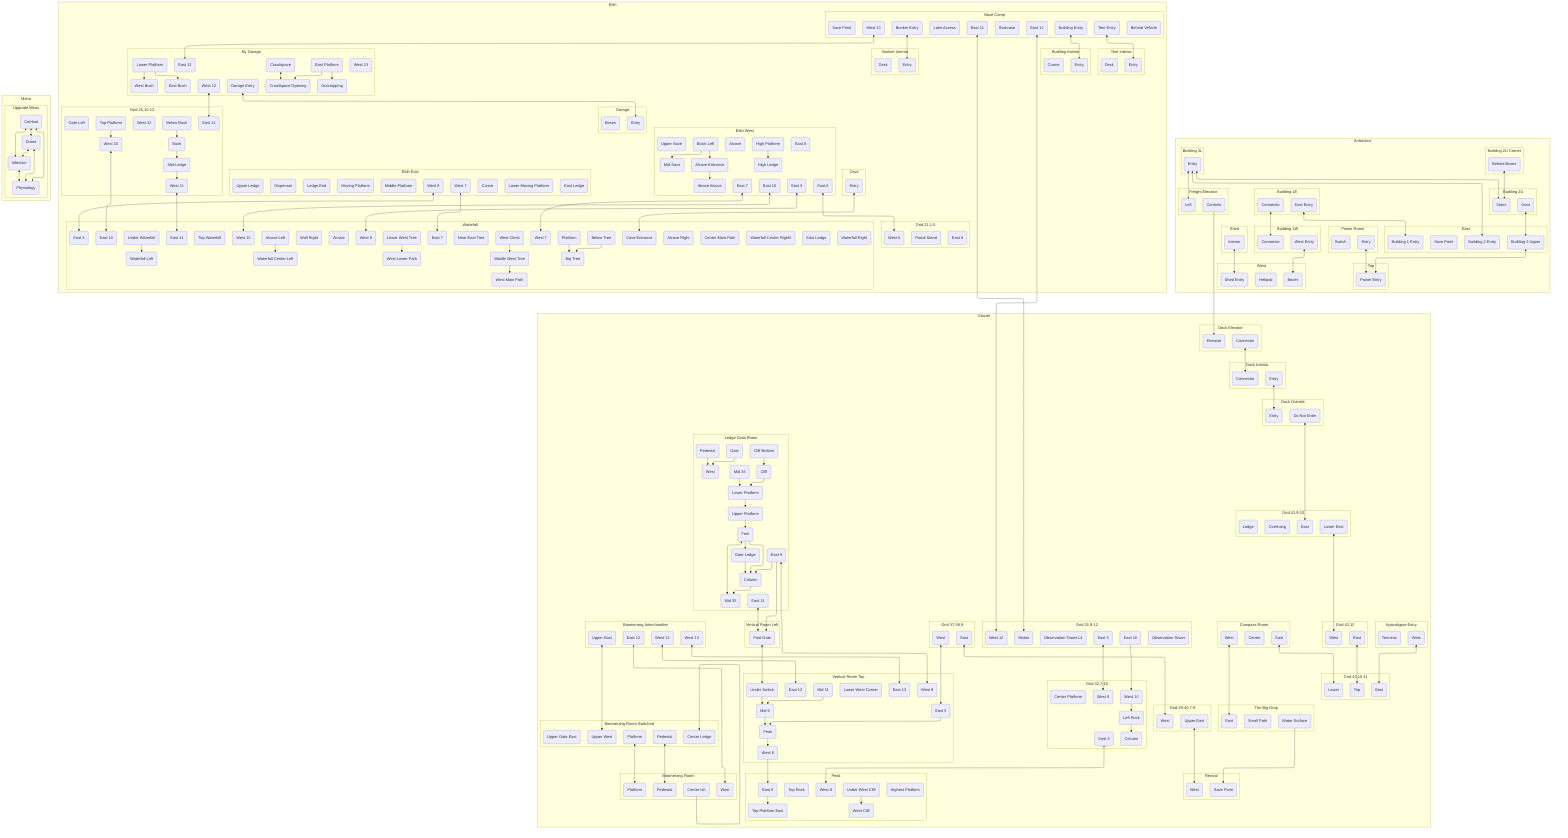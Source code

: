 %%{init: {"flowchart": {"deterministicIds": true, "defaultRenderer": "elk"}}}%%
graph TB

subgraph Antarctica
    subgraph Antarctica__West[West]
        Antarctica__West__Helipad(Helipad);
        Antarctica__West__Shed_Entry(Shed Entry);
        Antarctica__West__Boxes(Boxes);
    end
    subgraph Antarctica__Shed[Shed]
        Antarctica__Shed__Interior(Interior);
    end
    subgraph Antarctica__Building_1W[Building 1W]
        Antarctica__Building_1W__West_Entry(West Entry);
        Antarctica__Building_1W__Connector(Connector);
    end
    subgraph Antarctica__Building_1E[Building 1E]
        Antarctica__Building_1E__Connector(Connector);
        Antarctica__Building_1E__East_Entry(East Entry);
    end
    subgraph Antarctica__East[East]
        Antarctica__East__Building_1_Entry(Building 1 Entry);
        Antarctica__East__Save_Point(Save Point);
        Antarctica__East__Building_2_Entry(Building 2 Entry);
        Antarctica__East__Building_2_Upper(Building 2 Upper);
    end
    subgraph Antarctica__Building_2L[Building 2L]
        Antarctica__Building_2L__Entry(Entry);
    end
    subgraph Antarctica__Building_2U[Building 2U]
        Antarctica__Building_2U__Stairs(Stairs);
        Antarctica__Building_2U__Door(Door);
    end
    subgraph Antarctica__Building_2U_Corner[Building 2U Corner]
        Antarctica__Building_2U_Corner__Behind_Boxes(Behind Boxes);
    end
    subgraph Antarctica__Top[Top]
        Antarctica__Top__Power_Entry(Power Entry);
    end
    subgraph Antarctica__Power_Room[Power Room]
        Antarctica__Power_Room__Entry(Entry);
        Antarctica__Power_Room__Switch(Switch);
    end
    subgraph Antarctica__Freight_Elevator[Freight Elevator]
        Antarctica__Freight_Elevator__Left(Left);
        Antarctica__Freight_Elevator__Controls(Controls);
    end
end
subgraph Ebih
    subgraph Ebih__Base_Camp[Base Camp]
        Ebih__Base_Camp__East_11(East 11);
        Ebih__Base_Camp__East_12(East 12);
        Ebih__Base_Camp__Staircase(Staircase);
        Ebih__Base_Camp__Save_Point(Save Point);
        Ebih__Base_Camp__Bunker_Entry(Bunker Entry);
        Ebih__Base_Camp__Lake_Access(Lake Access);
        Ebih__Base_Camp__Behind_Vehicle(Behind Vehicle);
        Ebih__Base_Camp__Building_Entry(Building Entry);
        Ebih__Base_Camp__Tent_Entry(Tent Entry);
        Ebih__Base_Camp__West_13(West 13);
    end
    subgraph Ebih__Bunker_Interior[Bunker Interior]
        Ebih__Bunker_Interior__Entry(Entry);
        Ebih__Bunker_Interior__Desk(Desk);
    end
    subgraph Ebih__Building_Interior[Building Interior]
        Ebih__Building_Interior__Entry(Entry);
        Ebih__Building_Interior__Corner(Corner);
    end
    subgraph Ebih__Tent_Interior[Tent Interior]
        Ebih__Tent_Interior__Entry(Entry);
        Ebih__Tent_Interior__Desk(Desk);
    end
    subgraph Ebih__By_Garage[By Garage]
        Ebih__By_Garage__East_13(East 13);
        Ebih__By_Garage__East_Platform(East Platform);
        Ebih__By_Garage__Crawlspace_Opening(Crawlspace Opening);
        Ebih__By_Garage__Crawlspace(Crawlspace);
        Ebih__By_Garage__Outcropping(Outcropping);
        Ebih__By_Garage__East_Bush(East Bush);
        Ebih__By_Garage__Lower_Platform(Lower Platform);
        Ebih__By_Garage__West_Bush(West Bush);
        Ebih__By_Garage__West_12(West 12);
        Ebih__By_Garage__West_13(West 13);
        Ebih__By_Garage__Garage_Entry(Garage Entry);
    end
    subgraph Ebih__Garage[Garage]
        Ebih__Garage__Entry(Entry);
        Ebih__Garage__Boxes(Boxes);
    end
    subgraph Ebih__Grid_25_10_12[Grid 25,10-12]
        Ebih__Grid_25_10_12__East_12(East 12);
        Ebih__Grid_25_10_12__Bush(Bush);
        Ebih__Grid_25_10_12__West_12(West 12);
        Ebih__Grid_25_10_12__Below_Bush(Below Bush);
        Ebih__Grid_25_10_12__Mid_Ledge(Mid-Ledge);
        Ebih__Grid_25_10_12__Gate_Left(Gate Left);
        Ebih__Grid_25_10_12__Top_Platform(Top Platform);
        Ebih__Grid_25_10_12__West_11(West 11);
        Ebih__Grid_25_10_12__West_10(West 10);
    end
    subgraph Ebih__Waterfall[Waterfall]
        Ebih__Waterfall__East_10(East 10);
        Ebih__Waterfall__East_Ledge(East Ledge);
        Ebih__Waterfall__East_11(East 11);
        Ebih__Waterfall__Near_East_Tree(Near East Tree);
        Ebih__Waterfall__Waterfall_Right(Waterfall Right);
        Ebih__Waterfall__Alcove_Right(Alcove Right);
        Ebih__Waterfall__Waterfall_Center_Right5(Waterfall Center Right5);
        Ebih__Waterfall__Waterfall_Center_Left(Waterfall Center Left);
        Ebih__Waterfall__Alcove_Left(Alcove Left);
        Ebih__Waterfall__Alcove(Alcove);
        Ebih__Waterfall__Under_Waterfall(Under Waterfall);
        Ebih__Waterfall__Waterfall_Left(Waterfall Left);
        Ebih__Waterfall__Wall_Right(Wall Right);
        Ebih__Waterfall__Lower_West_Tree(Lower West Tree);
        Ebih__Waterfall__West_Lower_Path(West Lower Path);
        Ebih__Waterfall__West_10(West 10);
        Ebih__Waterfall__West_9(West 9);
        Ebih__Waterfall__West_Climb(West Climb);
        Ebih__Waterfall__Middle_West_Tree(Middle West Tree);
        Ebih__Waterfall__West_Main_Path(West Main Path);
        Ebih__Waterfall__Cave_Entrance(Cave Entrance);
        Ebih__Waterfall__Center_Main_Path(Center Main Path);
        Ebih__Waterfall__Big_Tree(Big Tree);
        Ebih__Waterfall__Below_Tree(Below Tree);
        Ebih__Waterfall__Platform(Platform);
        Ebih__Waterfall__East_8(East 8);
        Ebih__Waterfall__East_7(East 7);
        Ebih__Waterfall__Top_Waterfall(Top Waterfall);
        Ebih__Waterfall__West_7(West 7);
    end
    subgraph Ebih__Ebih_West[Ebih West]
        Ebih__Ebih_West__East_10(East 10);
        Ebih__Ebih_West__Mid_Save(Mid Save);
        Ebih__Ebih_West__Alcove_Entrance(Alcove Entrance);
        Ebih__Ebih_West__Alcove(Alcove);
        Ebih__Ebih_West__Above_Alcove(Above Alcove);
        Ebih__Ebih_West__East_9(East 9);
        Ebih__Ebih_West__Block_Left(Block Left);
        Ebih__Ebih_West__East_7(East 7);
        Ebih__Ebih_West__Upper_Save(Upper Save);
        Ebih__Ebih_West__High_Platform(High Platform);
        Ebih__Ebih_West__High_Ledge(High Ledge);
        Ebih__Ebih_West__East_6(East 6);
        Ebih__Ebih_West__East_8(East 8);
    end
    subgraph Ebih__Cave[Cave]
        Ebih__Cave__Entry(Entry);
    end
    subgraph Ebih__Ebih_East[Ebih East]
        Ebih__Ebih_East__West_8(West 8);
        Ebih__Ebih_East__Moving_Platform(Moving Platform);
        Ebih__Ebih_East__Ledge_End(Ledge End);
        Ebih__Ebih_East__Lower_Moving_Platform(Lower Moving Platform);
        Ebih__Ebih_East__Corner(Corner);
        Ebih__Ebih_East__Dispenser(Dispenser);
        Ebih__Ebih_East__East_Ledge(East Ledge);
        Ebih__Ebih_East__Middle_Platform(Middle Platform);
        Ebih__Ebih_East__Upper_Ledge(Upper Ledge);
        Ebih__Ebih_East__West_7(West 7);
    end
    subgraph Ebih__Grid_21_1_5[Grid 21,1-5]
        Ebih__Grid_21_1_5__West_6(West 6);
        Ebih__Grid_21_1_5__Portal_Stand(Portal Stand);
        Ebih__Grid_21_1_5__East_6(East 6);
    end
end
subgraph Glacier
    subgraph Glacier__Dock_Elevator[Dock Elevator]
        Glacier__Dock_Elevator__Elevator(Elevator);
        Glacier__Dock_Elevator__Connector(Connector);
    end
    subgraph Glacier__Dock_Interior[Dock Interior]
        Glacier__Dock_Interior__Connector(Connector);
        Glacier__Dock_Interior__Entry(Entry);
    end
    subgraph Glacier__Dock_Outside[Dock Outside]
        Glacier__Dock_Outside__Entry(Entry);
        Glacier__Dock_Outside__Do_Not_Enter(Do Not Enter);
    end
    subgraph Glacier__Grid_41_9_10[Grid 41,9-10]
        Glacier__Grid_41_9_10__East(East);
        Glacier__Grid_41_9_10__Overhang(Overhang);
        Glacier__Grid_41_9_10__Ledge(Ledge);
        Glacier__Grid_41_9_10__Lower_East(Lower East);
    end
    subgraph Glacier__Grid_42_10[Grid 42,10]
        Glacier__Grid_42_10__West(West);
        Glacier__Grid_42_10__East(East);
    end
    subgraph Glacier__Grid_43_10_11[Grid 43,10-11]
        Glacier__Grid_43_10_11__Top(Top);
        Glacier__Grid_43_10_11__East(East);
        Glacier__Grid_43_10_11__Lower(Lower);
    end
    subgraph Glacier__Compass_Room[Compass Room]
        Glacier__Compass_Room__East(East);
        Glacier__Compass_Room__Center(Center);
        Glacier__Compass_Room__West(West);
    end
    subgraph Glacier__The_Big_Drop[The Big Drop]
        Glacier__The_Big_Drop__East(East);
        Glacier__The_Big_Drop__Small_Path(Small Path);
        Glacier__The_Big_Drop__Water_Surface(Water Surface);
    end
    subgraph Glacier__Revival[Revival]
        Glacier__Revival__Save_Point(Save Point);
        Glacier__Revival__West(West);
    end
    subgraph Glacier__Grid_39_40_7_9[Grid 39-40,7-9]
        Glacier__Grid_39_40_7_9__Upper_East(Upper East);
        Glacier__Grid_39_40_7_9__West(West);
    end
    subgraph Glacier__Grid_37_38_9[Grid 37-38,9]
        Glacier__Grid_37_38_9__East(East);
        Glacier__Grid_37_38_9__West(West);
    end
    subgraph Glacier__Vertical_Room_Top[Vertical Room Top]
        Glacier__Vertical_Room_Top__East_9(East 9);
        Glacier__Vertical_Room_Top__West_9(West 9);
        Glacier__Vertical_Room_Top__Mid_9(Mid 9);
        Glacier__Vertical_Room_Top__Mid_11(Mid 11);
        Glacier__Vertical_Room_Top__Under_Switch(Under Switch);
        Glacier__Vertical_Room_Top__Peak(Peak);
        Glacier__Vertical_Room_Top__West_8(West 8);
        Glacier__Vertical_Room_Top__East_12(East 12);
        Glacier__Vertical_Room_Top__Lower_West_Corner(Lower West Corner);
        Glacier__Vertical_Room_Top__East_13(East 13);
    end
    subgraph Glacier__Vertical_Room_Left[Vertical Room Left]
        Glacier__Vertical_Room_Left__Past_Gate(Past Gate);
    end
    subgraph Glacier__Boomerang_Antechamber[Boomerang Antechamber]
        Glacier__Boomerang_Antechamber__West_13(West 13);
        Glacier__Boomerang_Antechamber__East_12(East 12);
        Glacier__Boomerang_Antechamber__Upper_East(Upper East);
        Glacier__Boomerang_Antechamber__West_12(West 12);
    end
    subgraph Glacier__Boomerang_Room[Boomerang Room]
        Glacier__Boomerang_Room__West(West);
        Glacier__Boomerang_Room__Platform(Platform);
        Glacier__Boomerang_Room__Center_ish(Center-ish);
        Glacier__Boomerang_Room__Pedestal(Pedestal);
    end
    subgraph Glacier__Boomerang_Room_Switched[Boomerang Room Switched]
        Glacier__Boomerang_Room_Switched__Pedestal(Pedestal);
        Glacier__Boomerang_Room_Switched__Upper_Gate_East(Upper Gate East);
        Glacier__Boomerang_Room_Switched__Center_Ledge(Center Ledge);
        Glacier__Boomerang_Room_Switched__Platform(Platform);
        Glacier__Boomerang_Room_Switched__Upper_West(Upper West);
    end
    subgraph Glacier__Ledge_Grab_Room[Ledge Grab Room]
        Glacier__Ledge_Grab_Room__East_9(East 9);
        Glacier__Ledge_Grab_Room__Column(Column);
        Glacier__Ledge_Grab_Room__Gate_Ledge(Gate Ledge);
        Glacier__Ledge_Grab_Room__East_11(East 11);
        Glacier__Ledge_Grab_Room__Mid_35(Mid 35);
        Glacier__Ledge_Grab_Room__Mid_34(Mid 34);
        Glacier__Ledge_Grab_Room__Cliff(Cliff);
        Glacier__Ledge_Grab_Room__Cliff_Bottom(Cliff Bottom);
        Glacier__Ledge_Grab_Room__Pedestal(Pedestal);
        Glacier__Ledge_Grab_Room__Gate(Gate);
        Glacier__Ledge_Grab_Room__West(West);
        Glacier__Ledge_Grab_Room__Lower_Platform(Lower Platform);
        Glacier__Ledge_Grab_Room__Upper_Platform(Upper Platform);
        Glacier__Ledge_Grab_Room__Fork(Fork);
    end
    subgraph Glacier__Peak[Peak]
        Glacier__Peak__East_8(East 8);
        Glacier__Peak__Top_Platform_East(Top Platform East);
        Glacier__Peak__Top_Rock(Top Rock);
        Glacier__Peak__Highest_Platform(Highest Platform);
        Glacier__Peak__West_Cliff(West Cliff);
        Glacier__Peak__Under_West_Cliff(Under West Cliff);
        Glacier__Peak__West_8(West 8);
    end
    subgraph Glacier__Grid_32_7_10[Grid 32,7-10]
        Glacier__Grid_32_7_10__East_8(East 8);
        Glacier__Grid_32_7_10__Center_Platform(Center Platform);
        Glacier__Grid_32_7_10__Column(Column);
        Glacier__Grid_32_7_10__Left_Rock(Left Rock);
        Glacier__Grid_32_7_10__West_9(West 9);
        Glacier__Grid_32_7_10__West_10(West 10);
    end
    subgraph Glacier__Grid_31_9_12[Grid 31,9-12]
        Glacier__Grid_31_9_12__East_9(East 9);
        Glacier__Grid_31_9_12__East_10(East 10);
        Glacier__Grid_31_9_12__Observation_Tower(Observation Tower);
        Glacier__Grid_31_9_12__Observation_Tower_L4(Observation Tower L4);
        Glacier__Grid_31_9_12__West_12(West 12);
        Glacier__Grid_31_9_12__Midair(Midair);
    end
    subgraph Glacier__Apocalypse_Entry[Apocalypse Entry]
        Glacier__Apocalypse_Entry__West(West);
        Glacier__Apocalypse_Entry__Terminal(Terminal);
    end
end
subgraph Menu
    subgraph Menu__Upgrade_Menu[Upgrade Menu]
        Menu__Upgrade_Menu__Physiology(Physiology);
        Menu__Upgrade_Menu__Combat(Combat);
        Menu__Upgrade_Menu__Infection(Infection);
        Menu__Upgrade_Menu__Drone(Drone);
    end
end
Antarctica ~~~ Glacier
Ebih ~~~ Glacier
Antarctica__Building_1E__Connector <--> Antarctica__Building_1W__Connector
Antarctica__Building_1E__East_Entry <--> Antarctica__East__Building_1_Entry
Antarctica__Building_1W__West_Entry <--> Antarctica__West__Boxes
Antarctica__Building_2L__Entry <--> Antarctica__Building_2U__Stairs
Antarctica__Building_2L__Entry <--> Antarctica__East__Building_2_Entry
Antarctica__Building_2L__Entry <--> Antarctica__Freight_Elevator__Left
Antarctica__Building_2U_Corner__Behind_Boxes <--> Antarctica__Building_2U__Stairs
Antarctica__Building_2U__Door <--> Antarctica__East__Building_2_Upper
Antarctica__East__Building_2_Upper <--> Antarctica__Top__Power_Entry
Antarctica__Freight_Elevator__Controls --> Glacier__Dock_Elevator__Elevator
Antarctica__Power_Room__Entry <--> Antarctica__Top__Power_Entry
Antarctica__Shed__Interior <--> Antarctica__West__Shed_Entry
Ebih__Base_Camp__Building_Entry <--> Ebih__Building_Interior__Entry
Ebih__Base_Camp__Bunker_Entry <--> Ebih__Bunker_Interior__Entry
Ebih__Base_Camp__East_11 <--> Glacier__Grid_31_9_12__Midair
Ebih__Base_Camp__East_12 <--> Glacier__Grid_31_9_12__West_12
Ebih__Base_Camp__Tent_Entry <--> Ebih__Tent_Interior__Entry
Ebih__Base_Camp__West_13 <--> Ebih__By_Garage__East_13
Ebih__By_Garage__Crawlspace <--> Ebih__By_Garage__Crawlspace_Opening
Ebih__By_Garage__East_Platform --> Ebih__By_Garage__Crawlspace_Opening
Ebih__By_Garage__East_Platform --> Ebih__By_Garage__Outcropping
Ebih__By_Garage__Garage_Entry <--> Ebih__Garage__Entry
Ebih__By_Garage__Lower_Platform --> Ebih__By_Garage__East_Bush
Ebih__By_Garage__Lower_Platform --> Ebih__By_Garage__West_Bush
Ebih__By_Garage__West_12 <--> Ebih__Grid_25_10_12__East_12
Ebih__Cave__Entry <--> Ebih__Waterfall__Cave_Entrance
Ebih__Ebih_East__West_7 <--> Ebih__Waterfall__East_7
Ebih__Ebih_East__West_8 <--> Ebih__Waterfall__East_8
Ebih__Ebih_West__Alcove_Entrance --> Ebih__Ebih_West__Above_Alcove
Ebih__Ebih_West__Block_Left --> Ebih__Ebih_West__Alcove_Entrance
Ebih__Ebih_West__Block_Left --> Ebih__Ebih_West__Mid_Save
Ebih__Ebih_West__East_10 <--> Ebih__Waterfall__West_10
Ebih__Ebih_West__East_6 <--> Ebih__Grid_21_1_5__West_6
Ebih__Ebih_West__East_7 <--> Ebih__Waterfall__West_7
Ebih__Ebih_West__East_9 <--> Ebih__Waterfall__West_9
Ebih__Ebih_West__High_Platform --> Ebih__Ebih_West__High_Ledge
Ebih__Grid_25_10_12__Below_Bush --> Ebih__Grid_25_10_12__Bush
Ebih__Grid_25_10_12__Bush --> Ebih__Grid_25_10_12__Mid_Ledge
Ebih__Grid_25_10_12__Mid_Ledge --> Ebih__Grid_25_10_12__West_11
Ebih__Grid_25_10_12__Top_Platform --> Ebih__Grid_25_10_12__West_10
Ebih__Grid_25_10_12__West_10 <--> Ebih__Waterfall__East_10
Ebih__Grid_25_10_12__West_11 <--> Ebih__Waterfall__East_11
Ebih__Waterfall__Alcove_Left --> Ebih__Waterfall__Waterfall_Center_Left
Ebih__Waterfall__Below_Tree --> Ebih__Waterfall__Big_Tree
Ebih__Waterfall__Lower_West_Tree --> Ebih__Waterfall__West_Lower_Path
Ebih__Waterfall__Middle_West_Tree --> Ebih__Waterfall__West_Main_Path
Ebih__Waterfall__Platform --> Ebih__Waterfall__Big_Tree
Ebih__Waterfall__Under_Waterfall --> Ebih__Waterfall__Waterfall_Left
Ebih__Waterfall__West_Climb --> Ebih__Waterfall__Middle_West_Tree
Glacier__Apocalypse_Entry__West <--> Glacier__Grid_43_10_11__East
Glacier__Boomerang_Antechamber__East_12 <--> Glacier__Boomerang_Room__West
Glacier__Boomerang_Antechamber__Upper_East <--> Glacier__Boomerang_Room_Switched__Upper_West
Glacier__Boomerang_Antechamber__West_12 <--> Glacier__Vertical_Room_Top__East_12
Glacier__Boomerang_Antechamber__West_13 <--> Glacier__Vertical_Room_Top__East_13
Glacier__Boomerang_Room_Switched__Pedestal <--> Glacier__Boomerang_Room__Pedestal
Glacier__Boomerang_Room_Switched__Platform <--> Glacier__Boomerang_Room__Platform
Glacier__Boomerang_Room__Center_ish --> Glacier__Boomerang_Room_Switched__Center_Ledge
Glacier__Compass_Room__East <--> Glacier__Grid_43_10_11__Lower
Glacier__Compass_Room__West <--> Glacier__The_Big_Drop__East
Glacier__Dock_Elevator__Connector <--> Glacier__Dock_Interior__Connector
Glacier__Dock_Interior__Entry <--> Glacier__Dock_Outside__Entry
Glacier__Dock_Outside__Do_Not_Enter <--> Glacier__Grid_41_9_10__East
Glacier__Grid_31_9_12__East_10 --> Glacier__Grid_32_7_10__West_10
Glacier__Grid_31_9_12__East_9 <--> Glacier__Grid_32_7_10__West_9
Glacier__Grid_32_7_10__East_8 <--> Glacier__Peak__West_8
Glacier__Grid_32_7_10__Left_Rock --> Glacier__Grid_32_7_10__Column
Glacier__Grid_32_7_10__West_10 --> Glacier__Grid_32_7_10__Left_Rock
Glacier__Grid_37_38_9__East <--> Glacier__Grid_39_40_7_9__West
Glacier__Grid_37_38_9__West <--> Glacier__Vertical_Room_Top__East_9
Glacier__Grid_39_40_7_9__Upper_East <--> Glacier__Revival__West
Glacier__Grid_41_9_10__Lower_East <--> Glacier__Grid_42_10__West
Glacier__Grid_42_10__East <--> Glacier__Grid_43_10_11__Top
Glacier__Ledge_Grab_Room__Cliff --> Glacier__Ledge_Grab_Room__Lower_Platform
Glacier__Ledge_Grab_Room__Cliff_Bottom --> Glacier__Ledge_Grab_Room__Cliff
Glacier__Ledge_Grab_Room__Column --> Glacier__Ledge_Grab_Room__Mid_35
Glacier__Ledge_Grab_Room__East_11 <--> Glacier__Vertical_Room_Left__Past_Gate
Glacier__Ledge_Grab_Room__East_9 --> Glacier__Ledge_Grab_Room__Column
Glacier__Ledge_Grab_Room__East_9 --> Glacier__Vertical_Room_Left__Past_Gate
Glacier__Ledge_Grab_Room__East_9 <--> Glacier__Vertical_Room_Top__West_9
Glacier__Ledge_Grab_Room__Fork --> Glacier__Ledge_Grab_Room__Column
Glacier__Ledge_Grab_Room__Fork --> Glacier__Ledge_Grab_Room__Gate_Ledge
Glacier__Ledge_Grab_Room__Fork <--> Glacier__Ledge_Grab_Room__Mid_35
Glacier__Ledge_Grab_Room__Gate --> Glacier__Ledge_Grab_Room__West
Glacier__Ledge_Grab_Room__Gate_Ledge --> Glacier__Ledge_Grab_Room__Column
Glacier__Ledge_Grab_Room__Lower_Platform --> Glacier__Ledge_Grab_Room__Upper_Platform
Glacier__Ledge_Grab_Room__Mid_34 --> Glacier__Ledge_Grab_Room__Lower_Platform
Glacier__Ledge_Grab_Room__Pedestal --> Glacier__Ledge_Grab_Room__West
Glacier__Ledge_Grab_Room__Upper_Platform --> Glacier__Ledge_Grab_Room__Fork
Glacier__Peak__East_8 --> Glacier__Peak__Top_Platform_East
Glacier__Peak__Under_West_Cliff --> Glacier__Peak__West_Cliff
Glacier__The_Big_Drop__Water_Surface --> Glacier__Revival__Save_Point
Glacier__Vertical_Room_Left__Past_Gate <--> Glacier__Vertical_Room_Top__Under_Switch
Glacier__Vertical_Room_Top__East_9 --> Glacier__Vertical_Room_Top__Peak
Glacier__Vertical_Room_Top__Mid_11 --> Glacier__Vertical_Room_Top__Mid_9
Glacier__Vertical_Room_Top__Mid_9 --> Glacier__Vertical_Room_Top__Peak
Glacier__Vertical_Room_Top__Peak --> Glacier__Vertical_Room_Top__West_8
Glacier__Vertical_Room_Top__Under_Switch --> Glacier__Vertical_Room_Top__Mid_9
Glacier__Vertical_Room_Top__West_8 --> Glacier__Peak__East_8
Menu__Upgrade_Menu__Combat <--> Menu__Upgrade_Menu__Drone
Menu__Upgrade_Menu__Combat <--> Menu__Upgrade_Menu__Infection
Menu__Upgrade_Menu__Combat <--> Menu__Upgrade_Menu__Physiology
Menu__Upgrade_Menu__Drone <--> Menu__Upgrade_Menu__Infection
Menu__Upgrade_Menu__Drone <--> Menu__Upgrade_Menu__Physiology
Menu__Upgrade_Menu__Infection <--> Menu__Upgrade_Menu__Physiology